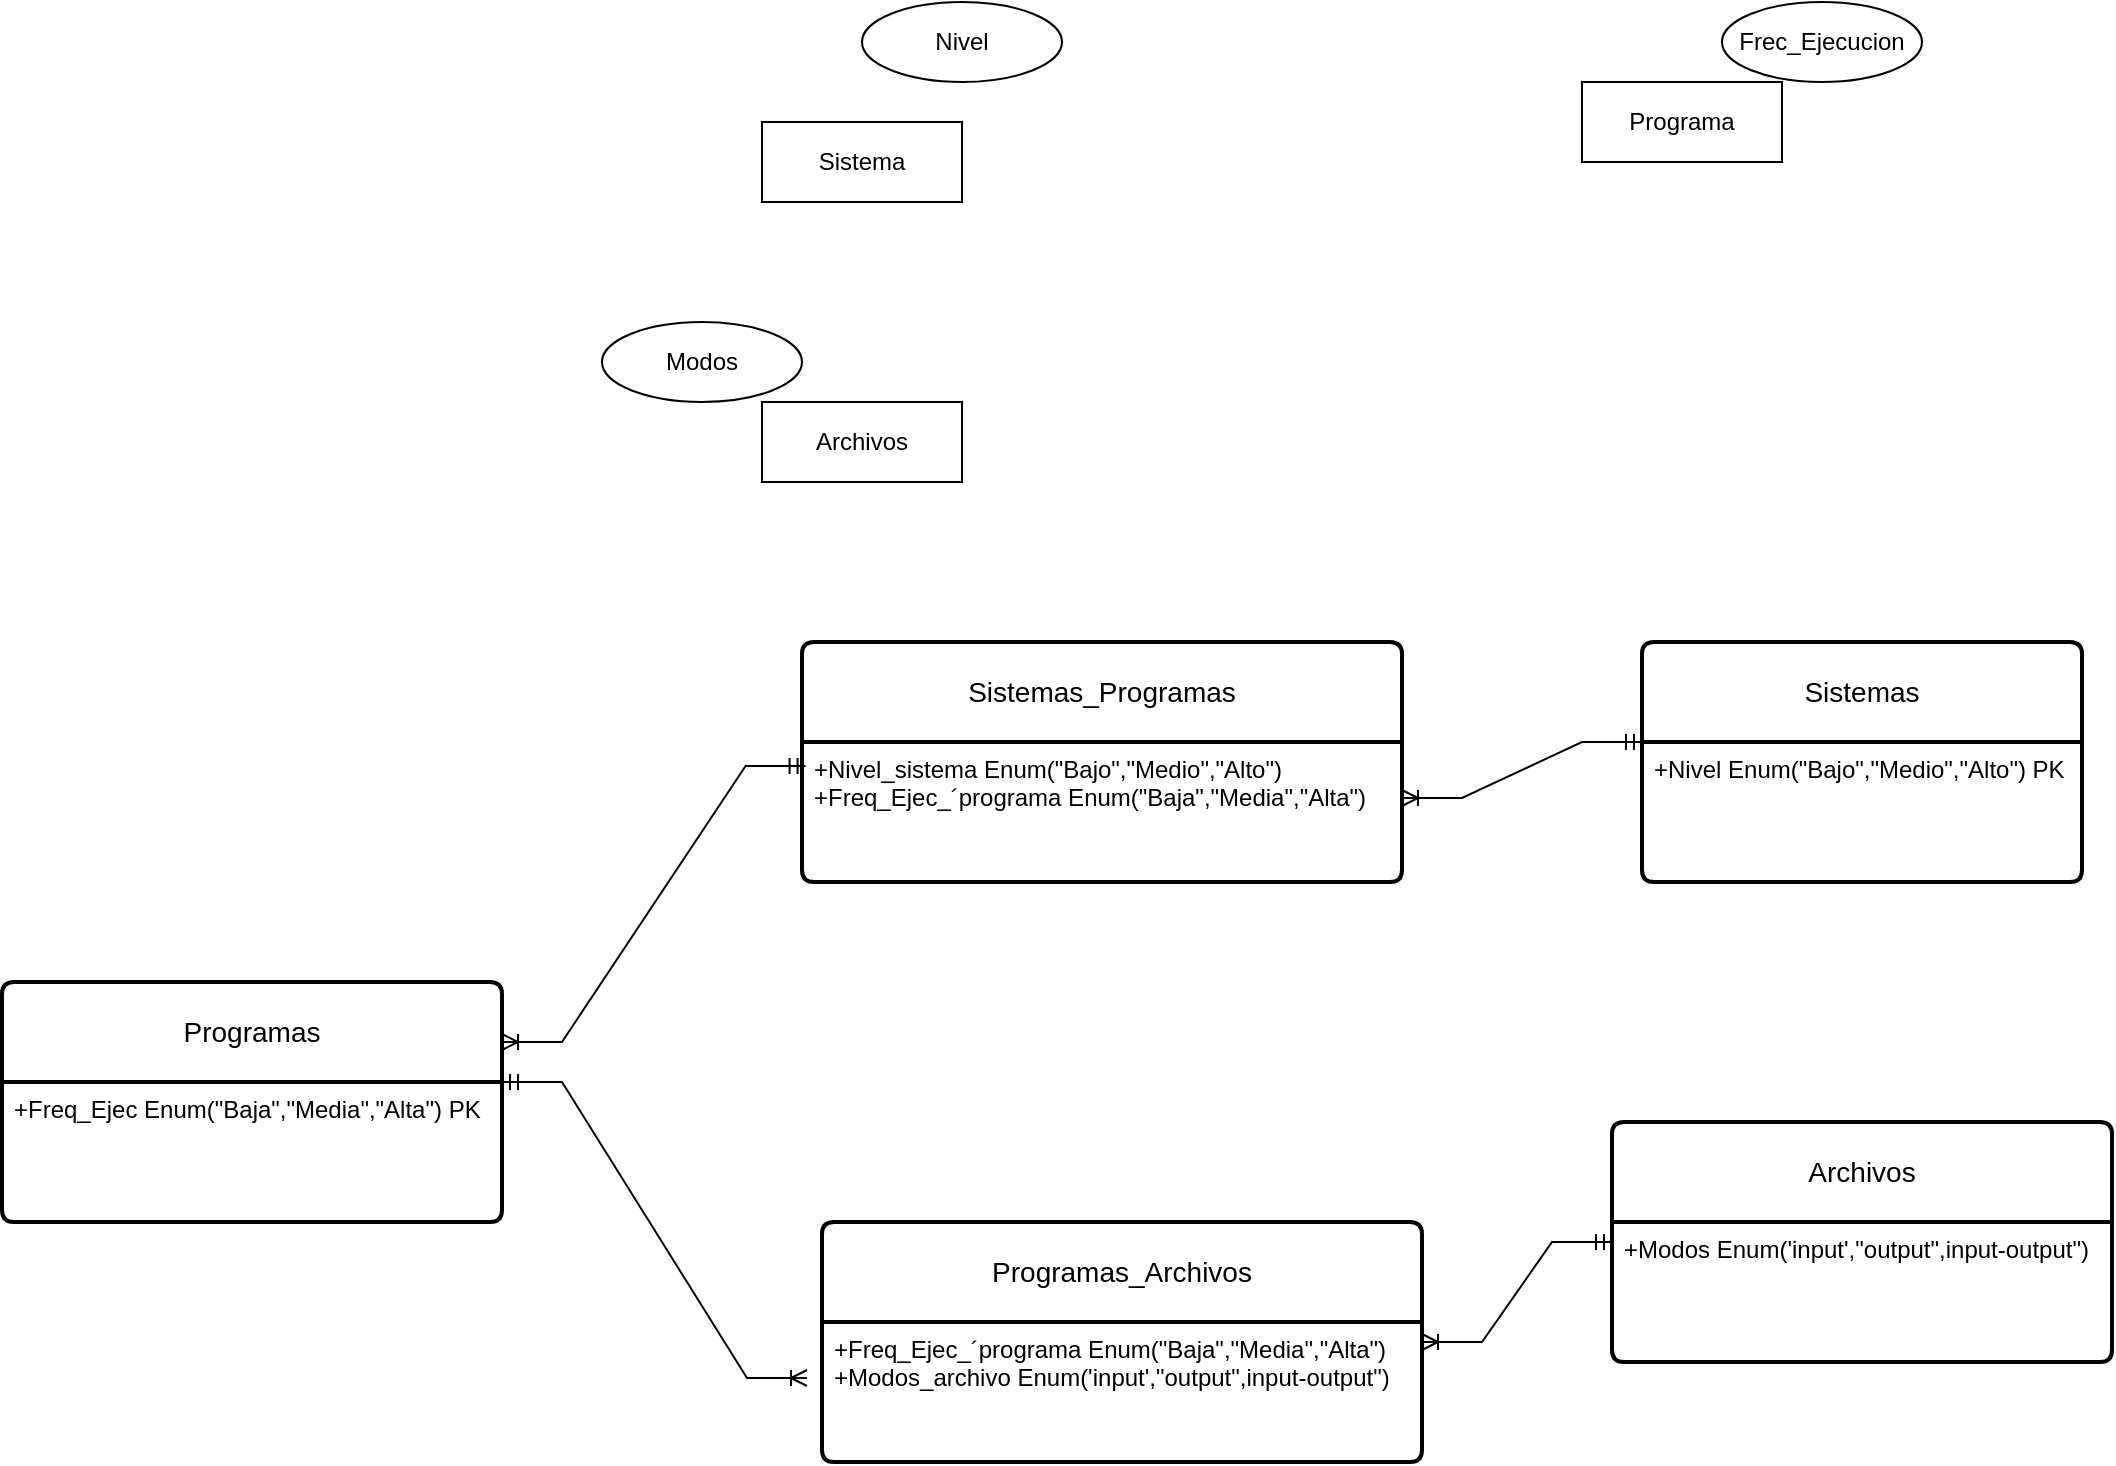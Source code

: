 <mxfile version="21.1.1" type="device">
  <diagram name="Page-1" id="NWGbfZt-ezZkURY41zj4">
    <mxGraphModel dx="2164" dy="627" grid="1" gridSize="10" guides="1" tooltips="1" connect="1" arrows="1" fold="1" page="1" pageScale="1" pageWidth="850" pageHeight="1100" math="0" shadow="0">
      <root>
        <mxCell id="0" />
        <mxCell id="1" parent="0" />
        <mxCell id="00rmxBKk-tLO5jlDRo6B-1" value="Sistema" style="whiteSpace=wrap;html=1;align=center;" vertex="1" parent="1">
          <mxGeometry x="180" y="220" width="100" height="40" as="geometry" />
        </mxCell>
        <mxCell id="00rmxBKk-tLO5jlDRo6B-2" value="Programa" style="whiteSpace=wrap;html=1;align=center;" vertex="1" parent="1">
          <mxGeometry x="590" y="200" width="100" height="40" as="geometry" />
        </mxCell>
        <mxCell id="00rmxBKk-tLO5jlDRo6B-3" value="Frec_Ejecucion" style="ellipse;whiteSpace=wrap;html=1;align=center;" vertex="1" parent="1">
          <mxGeometry x="660" y="160" width="100" height="40" as="geometry" />
        </mxCell>
        <mxCell id="00rmxBKk-tLO5jlDRo6B-5" value="Nivel" style="ellipse;whiteSpace=wrap;html=1;align=center;" vertex="1" parent="1">
          <mxGeometry x="230" y="160" width="100" height="40" as="geometry" />
        </mxCell>
        <mxCell id="00rmxBKk-tLO5jlDRo6B-8" value="Modos" style="ellipse;whiteSpace=wrap;html=1;align=center;" vertex="1" parent="1">
          <mxGeometry x="100" y="320" width="100" height="40" as="geometry" />
        </mxCell>
        <mxCell id="00rmxBKk-tLO5jlDRo6B-9" value="Archivos" style="whiteSpace=wrap;html=1;align=center;" vertex="1" parent="1">
          <mxGeometry x="180" y="360" width="100" height="40" as="geometry" />
        </mxCell>
        <mxCell id="00rmxBKk-tLO5jlDRo6B-14" value="Sistemas" style="swimlane;childLayout=stackLayout;horizontal=1;startSize=50;horizontalStack=0;rounded=1;fontSize=14;fontStyle=0;strokeWidth=2;resizeParent=0;resizeLast=1;shadow=0;dashed=0;align=center;arcSize=4;whiteSpace=wrap;html=1;" vertex="1" parent="1">
          <mxGeometry x="620" y="480" width="220" height="120" as="geometry" />
        </mxCell>
        <mxCell id="00rmxBKk-tLO5jlDRo6B-15" value="+Nivel Enum(&quot;Bajo&quot;,&quot;Medio&quot;,&quot;Alto&quot;) PK" style="align=left;strokeColor=none;fillColor=none;spacingLeft=4;fontSize=12;verticalAlign=top;resizable=0;rotatable=0;part=1;html=1;" vertex="1" parent="00rmxBKk-tLO5jlDRo6B-14">
          <mxGeometry y="50" width="220" height="70" as="geometry" />
        </mxCell>
        <mxCell id="00rmxBKk-tLO5jlDRo6B-16" value="Programas" style="swimlane;childLayout=stackLayout;horizontal=1;startSize=50;horizontalStack=0;rounded=1;fontSize=14;fontStyle=0;strokeWidth=2;resizeParent=0;resizeLast=1;shadow=0;dashed=0;align=center;arcSize=4;whiteSpace=wrap;html=1;" vertex="1" parent="1">
          <mxGeometry x="-200" y="650" width="250" height="120" as="geometry" />
        </mxCell>
        <mxCell id="00rmxBKk-tLO5jlDRo6B-17" value="+Freq_Ejec Enum(&quot;Baja&quot;,&quot;Media&quot;,&quot;Alta&quot;) PK" style="align=left;strokeColor=none;fillColor=none;spacingLeft=4;fontSize=12;verticalAlign=top;resizable=0;rotatable=0;part=1;html=1;" vertex="1" parent="00rmxBKk-tLO5jlDRo6B-16">
          <mxGeometry y="50" width="250" height="70" as="geometry" />
        </mxCell>
        <mxCell id="00rmxBKk-tLO5jlDRo6B-18" value="Archivos" style="swimlane;childLayout=stackLayout;horizontal=1;startSize=50;horizontalStack=0;rounded=1;fontSize=14;fontStyle=0;strokeWidth=2;resizeParent=0;resizeLast=1;shadow=0;dashed=0;align=center;arcSize=4;whiteSpace=wrap;html=1;" vertex="1" parent="1">
          <mxGeometry x="605" y="720" width="250" height="120" as="geometry" />
        </mxCell>
        <mxCell id="00rmxBKk-tLO5jlDRo6B-19" value="+Modos Enum(&#39;input&#39;,&quot;output&quot;,input-output&quot;)" style="align=left;strokeColor=none;fillColor=none;spacingLeft=4;fontSize=12;verticalAlign=top;resizable=0;rotatable=0;part=1;html=1;" vertex="1" parent="00rmxBKk-tLO5jlDRo6B-18">
          <mxGeometry y="50" width="250" height="70" as="geometry" />
        </mxCell>
        <mxCell id="00rmxBKk-tLO5jlDRo6B-20" value="Programas_Archivos" style="swimlane;childLayout=stackLayout;horizontal=1;startSize=50;horizontalStack=0;rounded=1;fontSize=14;fontStyle=0;strokeWidth=2;resizeParent=0;resizeLast=1;shadow=0;dashed=0;align=center;arcSize=4;whiteSpace=wrap;html=1;" vertex="1" parent="1">
          <mxGeometry x="210" y="770" width="300" height="120" as="geometry" />
        </mxCell>
        <mxCell id="00rmxBKk-tLO5jlDRo6B-21" value="&lt;div&gt;+Freq_Ejec_´programa Enum(&quot;Baja&quot;,&quot;Media&quot;,&quot;Alta&quot;)&lt;/div&gt;+Modos_archivo Enum(&#39;input&#39;,&quot;output&quot;,input-output&quot;)" style="align=left;strokeColor=none;fillColor=none;spacingLeft=4;fontSize=12;verticalAlign=top;resizable=0;rotatable=0;part=1;html=1;" vertex="1" parent="00rmxBKk-tLO5jlDRo6B-20">
          <mxGeometry y="50" width="300" height="70" as="geometry" />
        </mxCell>
        <mxCell id="00rmxBKk-tLO5jlDRo6B-22" value="" style="edgeStyle=entityRelationEdgeStyle;fontSize=12;html=1;endArrow=ERoneToMany;startArrow=ERmandOne;rounded=0;entryX=-0.025;entryY=0.4;entryDx=0;entryDy=0;entryPerimeter=0;exitX=1;exitY=0;exitDx=0;exitDy=0;" edge="1" parent="1" source="00rmxBKk-tLO5jlDRo6B-17" target="00rmxBKk-tLO5jlDRo6B-21">
          <mxGeometry width="100" height="100" relative="1" as="geometry">
            <mxPoint x="330" y="690" as="sourcePoint" />
            <mxPoint x="470" y="470" as="targetPoint" />
          </mxGeometry>
        </mxCell>
        <mxCell id="00rmxBKk-tLO5jlDRo6B-23" value="Sistemas_Programas" style="swimlane;childLayout=stackLayout;horizontal=1;startSize=50;horizontalStack=0;rounded=1;fontSize=14;fontStyle=0;strokeWidth=2;resizeParent=0;resizeLast=1;shadow=0;dashed=0;align=center;arcSize=4;whiteSpace=wrap;html=1;" vertex="1" parent="1">
          <mxGeometry x="200" y="480" width="300" height="120" as="geometry" />
        </mxCell>
        <mxCell id="00rmxBKk-tLO5jlDRo6B-24" value="&lt;div&gt;+Nivel_sistema Enum(&quot;Bajo&quot;,&quot;Medio&quot;,&quot;Alto&quot;)&lt;/div&gt;&lt;div&gt;+Freq_Ejec_´programa Enum(&quot;Baja&quot;,&quot;Media&quot;,&quot;Alta&quot;)&lt;/div&gt;" style="align=left;strokeColor=none;fillColor=none;spacingLeft=4;fontSize=12;verticalAlign=top;resizable=0;rotatable=0;part=1;html=1;" vertex="1" parent="00rmxBKk-tLO5jlDRo6B-23">
          <mxGeometry y="50" width="300" height="70" as="geometry" />
        </mxCell>
        <mxCell id="00rmxBKk-tLO5jlDRo6B-25" value="" style="edgeStyle=entityRelationEdgeStyle;fontSize=12;html=1;endArrow=ERoneToMany;startArrow=ERmandOne;rounded=0;entryX=1;entryY=0.5;entryDx=0;entryDy=0;exitX=0;exitY=0.5;exitDx=0;exitDy=0;" edge="1" parent="1" source="00rmxBKk-tLO5jlDRo6B-18" target="00rmxBKk-tLO5jlDRo6B-20">
          <mxGeometry width="100" height="100" relative="1" as="geometry">
            <mxPoint x="420" y="710" as="sourcePoint" />
            <mxPoint x="470" y="560" as="targetPoint" />
          </mxGeometry>
        </mxCell>
        <mxCell id="00rmxBKk-tLO5jlDRo6B-26" value="" style="edgeStyle=entityRelationEdgeStyle;fontSize=12;html=1;endArrow=ERoneToMany;startArrow=ERmandOne;rounded=0;exitX=0.006;exitY=0.171;exitDx=0;exitDy=0;exitPerimeter=0;entryX=1;entryY=0.25;entryDx=0;entryDy=0;" edge="1" parent="1" source="00rmxBKk-tLO5jlDRo6B-24" target="00rmxBKk-tLO5jlDRo6B-16">
          <mxGeometry width="100" height="100" relative="1" as="geometry">
            <mxPoint x="250" y="660" as="sourcePoint" />
            <mxPoint x="350" y="560" as="targetPoint" />
          </mxGeometry>
        </mxCell>
        <mxCell id="00rmxBKk-tLO5jlDRo6B-28" value="" style="edgeStyle=entityRelationEdgeStyle;fontSize=12;html=1;endArrow=ERoneToMany;startArrow=ERmandOne;rounded=0;entryX=1;entryY=0.4;entryDx=0;entryDy=0;entryPerimeter=0;exitX=0;exitY=0;exitDx=0;exitDy=0;" edge="1" parent="1" source="00rmxBKk-tLO5jlDRo6B-15" target="00rmxBKk-tLO5jlDRo6B-24">
          <mxGeometry width="100" height="100" relative="1" as="geometry">
            <mxPoint x="250" y="660" as="sourcePoint" />
            <mxPoint x="350" y="560" as="targetPoint" />
          </mxGeometry>
        </mxCell>
      </root>
    </mxGraphModel>
  </diagram>
</mxfile>
